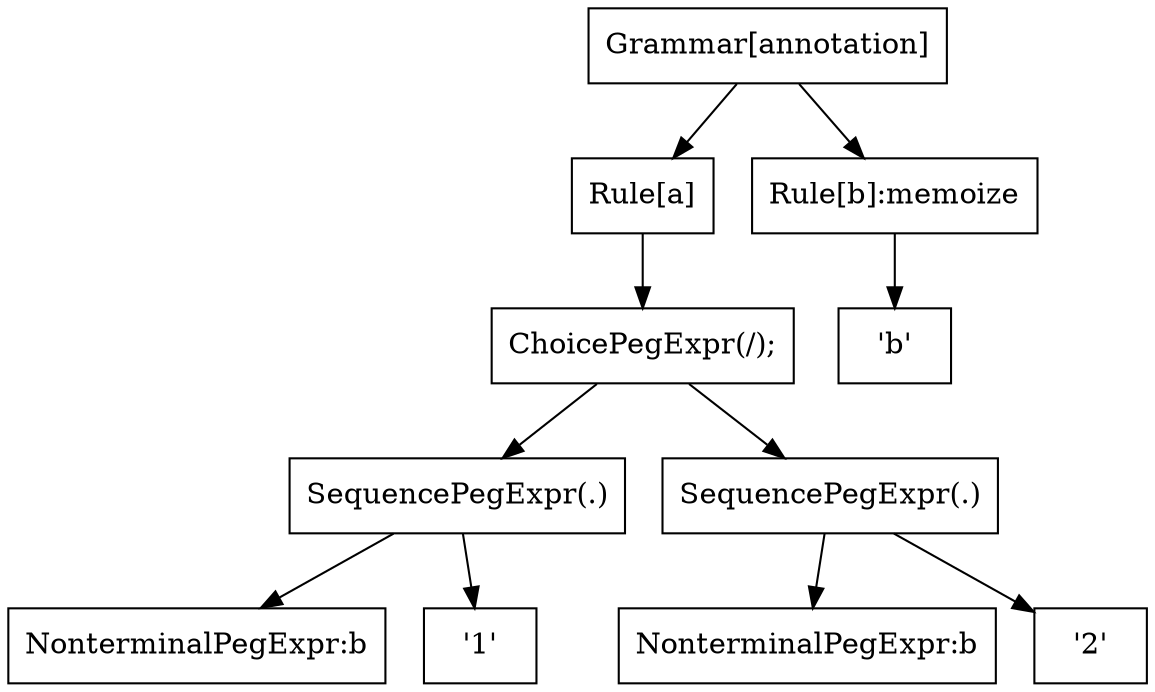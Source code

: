 Digraph annotation {
  node [shape="box"];
  grammar [label = "Grammar[annotation]"];

  aRule [label = "Rule[a]"];
  grammar -> aRule;
  choicePeg0 [label = "ChoicePegExpr(/);"];
  aRule -> choicePeg0;
  SequencePeg1 [label = "SequencePegExpr(.)"];
  choicePeg0 -> SequencePeg1;
  NonterminalPeg2 [label = "NonterminalPegExpr:b"];
  SequencePeg1 -> NonterminalPeg2;
  LiteralPeg3 [label = "'1'"];
  SequencePeg1 -> LiteralPeg3;
  SequencePeg4 [label = "SequencePegExpr(.)"];
  choicePeg0 -> SequencePeg4;
  NonterminalPeg5 [label = "NonterminalPegExpr:b"];
  SequencePeg4 -> NonterminalPeg5;
  LiteralPeg6 [label = "'2'"];
  SequencePeg4 -> LiteralPeg6;
  bRule [label = "Rule[b]:memoize"];
  grammar -> bRule;
  LiteralPeg7 [label = "'b'"];
  bRule -> LiteralPeg7;
}